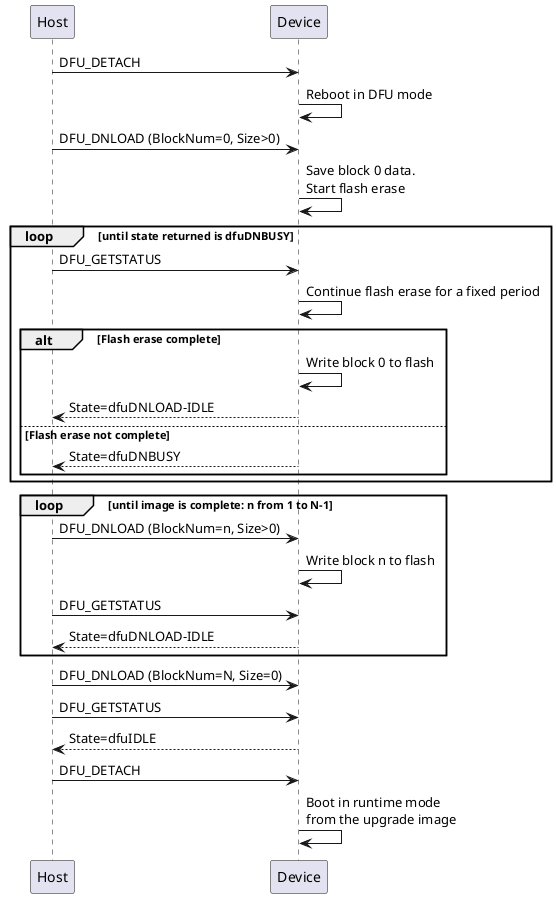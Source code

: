 @startuml
participant Host as H
participant Device as D
H -> D : DFU_DETACH
D -> D : Reboot in DFU mode
H -> D : DFU_DNLOAD (BlockNum=0, Size>0)
D -> D : Save block 0 data.\nStart flash erase
loop until state returned is dfuDNBUSY
    H -> D : DFU_GETSTATUS
    D -> D : Continue flash erase for a fixed period
    alt Flash erase complete
        D -> D : Write block 0 to flash
        D --> H : State=dfuDNLOAD-IDLE
    else Flash erase not complete
        D --> H : State=dfuDNBUSY
    end
end

loop until image is complete: n from 1 to N-1
    H -> D : DFU_DNLOAD (BlockNum=n, Size>0)
    D -> D : Write block n to flash
    H -> D : DFU_GETSTATUS
    D --> H : State=dfuDNLOAD-IDLE
end
H -> D : DFU_DNLOAD (BlockNum=N, Size=0)

H -> D : DFU_GETSTATUS
D --> H : State=dfuIDLE
H -> D : DFU_DETACH
D -> D : Boot in runtime mode\nfrom the upgrade image
@enduml
